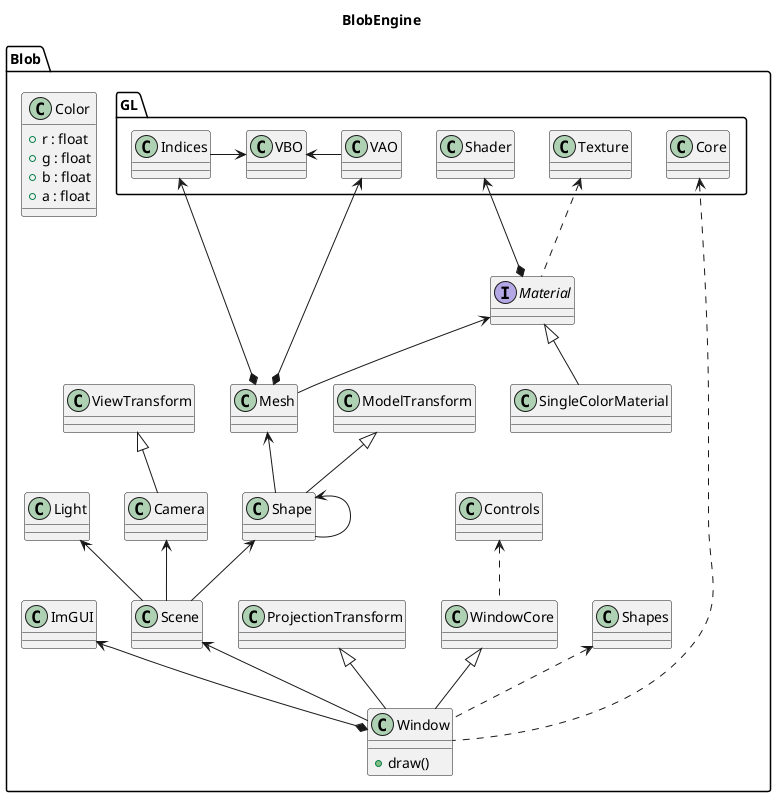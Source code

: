 @startuml
title BlobEngine

namespace Blob {

    namespace GL {
        class Core {
        }

        'Core <.. Blob.Window
        Core <.. Blob.Window
        VAO <--* Blob.Mesh
        Indices <--* Blob.Mesh
        Texture <.. Blob.Material
        Shader <--* Blob.Material
        VBO <-right- VAO
        VBO <-left- Indices
    }
    interface Material
    Material <-- Mesh
    Material <|-- SingleColorMaterial

    Mesh <-- Shape
    Shape -up-> Shape
    Shape <-- Scene

    Scene <-- Window
    Camera <-- Scene
    Light <-- Scene

    ProjectionTransform <|-- Window

    WindowCore <|-- Window

    class Window {
      + draw()
    }

    ModelTransform <|-- Shape

    ViewTransform <|-- Camera
    WindowCore .up.> Controls
    Window .up.> Shapes
    ImGUI <--* Window

    class Color {
        +r : float
        +g : float
        +b : float
        +a : float
    }
}
@enduml
@startuml
title BlobEngine

title BlobEngine 2D collision

namespace Blob {

    class Object <Entity> {
    }

    EntityRegistry *-up-> Object


    namespace Collision {
        CollisionManager --> Blob.EntityRegistry
        CollisionManager .up.> HitBox
        CollisionManager .up.> Velocity


        Blob.Object o-up-> Velocity
        Blob.Object o-up-> HitBox

        class CollisionManager <System> {

        }

        class HitBox <Component> {
            + x : float
            + y : float
            + w : float
            + h : float
        }
        class Velocity <Component> {
            + dx : float
            + dy : float
        }
    }

    class Vec2f {
        + x : float
        + y : float
    }
}
@enduml
